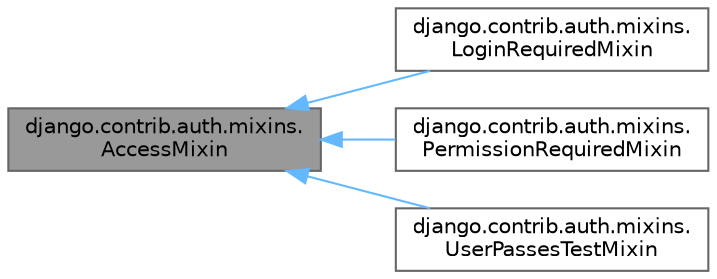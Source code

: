 digraph "django.contrib.auth.mixins.AccessMixin"
{
 // LATEX_PDF_SIZE
  bgcolor="transparent";
  edge [fontname=Helvetica,fontsize=10,labelfontname=Helvetica,labelfontsize=10];
  node [fontname=Helvetica,fontsize=10,shape=box,height=0.2,width=0.4];
  rankdir="LR";
  Node1 [id="Node000001",label="django.contrib.auth.mixins.\lAccessMixin",height=0.2,width=0.4,color="gray40", fillcolor="grey60", style="filled", fontcolor="black",tooltip=" "];
  Node1 -> Node2 [id="edge1_Node000001_Node000002",dir="back",color="steelblue1",style="solid",tooltip=" "];
  Node2 [id="Node000002",label="django.contrib.auth.mixins.\lLoginRequiredMixin",height=0.2,width=0.4,color="gray40", fillcolor="white", style="filled",URL="$classdjango_1_1contrib_1_1auth_1_1mixins_1_1_login_required_mixin.html",tooltip=" "];
  Node1 -> Node3 [id="edge2_Node000001_Node000003",dir="back",color="steelblue1",style="solid",tooltip=" "];
  Node3 [id="Node000003",label="django.contrib.auth.mixins.\lPermissionRequiredMixin",height=0.2,width=0.4,color="gray40", fillcolor="white", style="filled",URL="$classdjango_1_1contrib_1_1auth_1_1mixins_1_1_permission_required_mixin.html",tooltip=" "];
  Node1 -> Node4 [id="edge3_Node000001_Node000004",dir="back",color="steelblue1",style="solid",tooltip=" "];
  Node4 [id="Node000004",label="django.contrib.auth.mixins.\lUserPassesTestMixin",height=0.2,width=0.4,color="gray40", fillcolor="white", style="filled",URL="$classdjango_1_1contrib_1_1auth_1_1mixins_1_1_user_passes_test_mixin.html",tooltip=" "];
}
